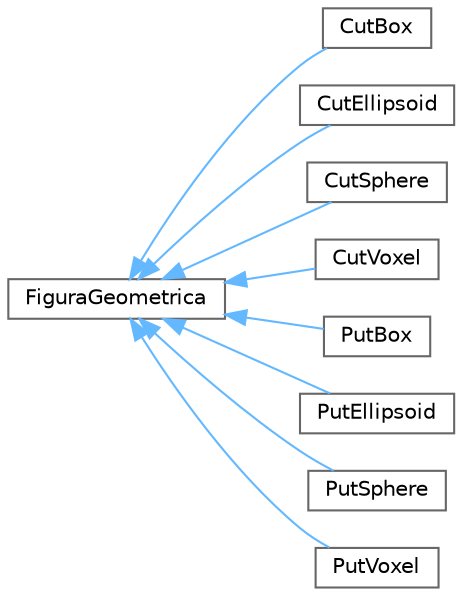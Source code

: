 digraph "Graphical Class Hierarchy"
{
 // LATEX_PDF_SIZE
  bgcolor="transparent";
  edge [fontname=Helvetica,fontsize=10,labelfontname=Helvetica,labelfontsize=10];
  node [fontname=Helvetica,fontsize=10,shape=box,height=0.2,width=0.4];
  rankdir="LR";
  Node0 [id="Node000000",label="FiguraGeometrica",height=0.2,width=0.4,color="grey40", fillcolor="white", style="filled",URL="$class_figura_geometrica.html",tooltip=" "];
  Node0 -> Node1 [id="edge1_Node000000_Node000001",dir="back",color="steelblue1",style="solid",tooltip=" "];
  Node1 [id="Node000001",label="CutBox",height=0.2,width=0.4,color="grey40", fillcolor="white", style="filled",URL="$class_cut_box.html",tooltip=" "];
  Node0 -> Node2 [id="edge2_Node000000_Node000002",dir="back",color="steelblue1",style="solid",tooltip=" "];
  Node2 [id="Node000002",label="CutEllipsoid",height=0.2,width=0.4,color="grey40", fillcolor="white", style="filled",URL="$class_cut_ellipsoid.html",tooltip=" "];
  Node0 -> Node3 [id="edge3_Node000000_Node000003",dir="back",color="steelblue1",style="solid",tooltip=" "];
  Node3 [id="Node000003",label="CutSphere",height=0.2,width=0.4,color="grey40", fillcolor="white", style="filled",URL="$class_cut_sphere.html",tooltip=" "];
  Node0 -> Node4 [id="edge4_Node000000_Node000004",dir="back",color="steelblue1",style="solid",tooltip=" "];
  Node4 [id="Node000004",label="CutVoxel",height=0.2,width=0.4,color="grey40", fillcolor="white", style="filled",URL="$class_cut_voxel.html",tooltip=" "];
  Node0 -> Node5 [id="edge5_Node000000_Node000005",dir="back",color="steelblue1",style="solid",tooltip=" "];
  Node5 [id="Node000005",label="PutBox",height=0.2,width=0.4,color="grey40", fillcolor="white", style="filled",URL="$class_put_box.html",tooltip=" "];
  Node0 -> Node6 [id="edge6_Node000000_Node000006",dir="back",color="steelblue1",style="solid",tooltip=" "];
  Node6 [id="Node000006",label="PutEllipsoid",height=0.2,width=0.4,color="grey40", fillcolor="white", style="filled",URL="$class_put_ellipsoid.html",tooltip=" "];
  Node0 -> Node7 [id="edge7_Node000000_Node000007",dir="back",color="steelblue1",style="solid",tooltip=" "];
  Node7 [id="Node000007",label="PutSphere",height=0.2,width=0.4,color="grey40", fillcolor="white", style="filled",URL="$class_put_sphere.html",tooltip=" "];
  Node0 -> Node8 [id="edge8_Node000000_Node000008",dir="back",color="steelblue1",style="solid",tooltip=" "];
  Node8 [id="Node000008",label="PutVoxel",height=0.2,width=0.4,color="grey40", fillcolor="white", style="filled",URL="$class_put_voxel.html",tooltip=" "];
}
